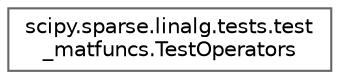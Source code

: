 digraph "Graphical Class Hierarchy"
{
 // LATEX_PDF_SIZE
  bgcolor="transparent";
  edge [fontname=Helvetica,fontsize=10,labelfontname=Helvetica,labelfontsize=10];
  node [fontname=Helvetica,fontsize=10,shape=box,height=0.2,width=0.4];
  rankdir="LR";
  Node0 [id="Node000000",label="scipy.sparse.linalg.tests.test\l_matfuncs.TestOperators",height=0.2,width=0.4,color="grey40", fillcolor="white", style="filled",URL="$d9/d5e/classscipy_1_1sparse_1_1linalg_1_1tests_1_1test__matfuncs_1_1TestOperators.html",tooltip=" "];
}
